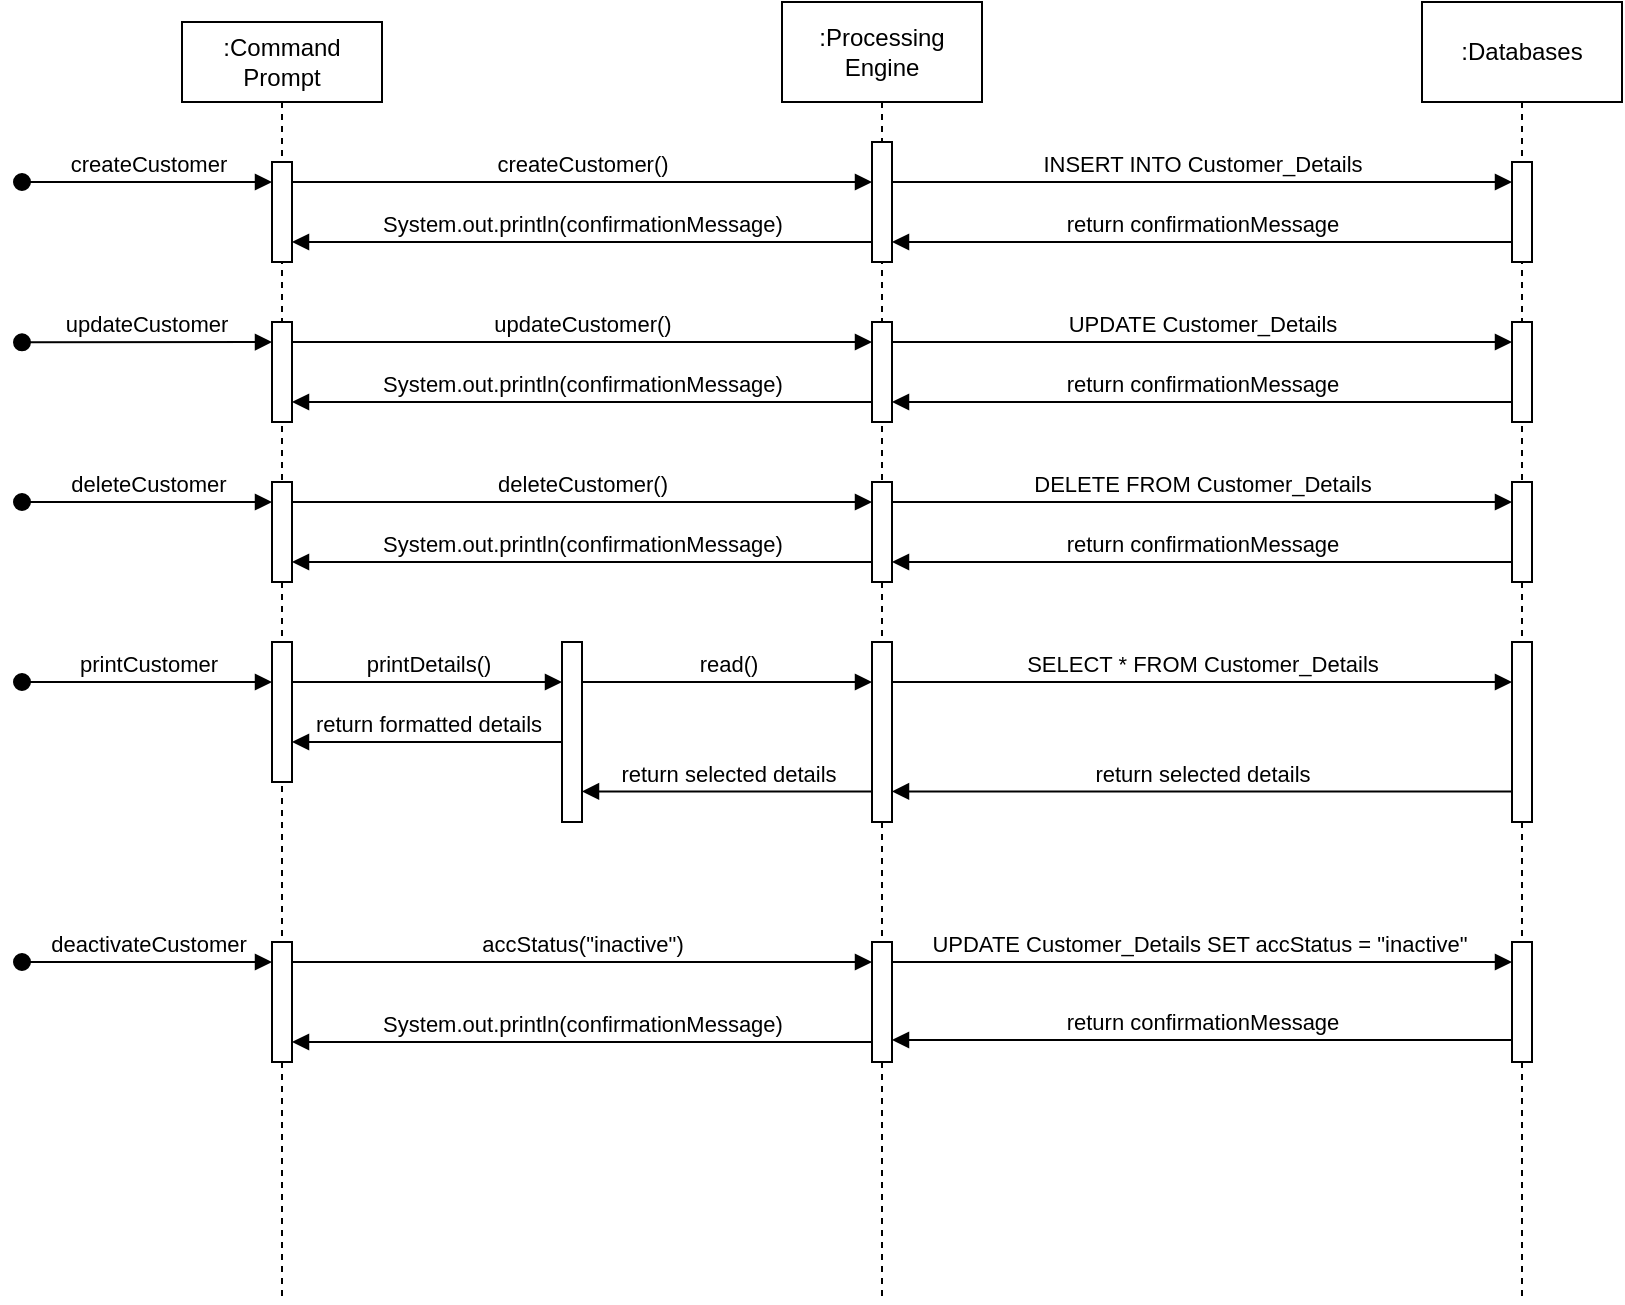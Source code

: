 <mxfile version="22.0.2" type="device" pages="7">
  <diagram name="Customer" id="2YBvvXClWsGukQMizWep">
    <mxGraphModel dx="1843" dy="639" grid="1" gridSize="10" guides="1" tooltips="1" connect="1" arrows="1" fold="1" page="1" pageScale="1" pageWidth="850" pageHeight="1100" math="0" shadow="0">
      <root>
        <mxCell id="0" />
        <mxCell id="1" parent="0" />
        <mxCell id="aM9ryv3xv72pqoxQDRHE-1" value=":Command Prompt" style="shape=umlLifeline;perimeter=lifelinePerimeter;whiteSpace=wrap;html=1;container=0;dropTarget=0;collapsible=0;recursiveResize=0;outlineConnect=0;portConstraint=eastwest;newEdgeStyle={&quot;edgeStyle&quot;:&quot;elbowEdgeStyle&quot;,&quot;elbow&quot;:&quot;vertical&quot;,&quot;curved&quot;:0,&quot;rounded&quot;:0};" parent="1" vertex="1">
          <mxGeometry x="40" y="40" width="100" height="640" as="geometry" />
        </mxCell>
        <mxCell id="aM9ryv3xv72pqoxQDRHE-2" value="" style="html=1;points=[];perimeter=orthogonalPerimeter;outlineConnect=0;targetShapes=umlLifeline;portConstraint=eastwest;newEdgeStyle={&quot;edgeStyle&quot;:&quot;elbowEdgeStyle&quot;,&quot;elbow&quot;:&quot;vertical&quot;,&quot;curved&quot;:0,&quot;rounded&quot;:0};" parent="aM9ryv3xv72pqoxQDRHE-1" vertex="1">
          <mxGeometry x="45" y="70" width="10" height="50" as="geometry" />
        </mxCell>
        <mxCell id="aM9ryv3xv72pqoxQDRHE-3" value="createCustomer" style="html=1;verticalAlign=bottom;startArrow=oval;endArrow=block;startSize=8;edgeStyle=elbowEdgeStyle;elbow=vertical;curved=0;rounded=0;" parent="aM9ryv3xv72pqoxQDRHE-1" edge="1">
          <mxGeometry relative="1" as="geometry">
            <mxPoint x="-80" y="80" as="sourcePoint" />
            <mxPoint x="45" y="80" as="targetPoint" />
          </mxGeometry>
        </mxCell>
        <mxCell id="KU0yo9gnRSijptpgrk4F-4" value="" style="html=1;points=[];perimeter=orthogonalPerimeter;outlineConnect=0;targetShapes=umlLifeline;portConstraint=eastwest;newEdgeStyle={&quot;edgeStyle&quot;:&quot;elbowEdgeStyle&quot;,&quot;elbow&quot;:&quot;vertical&quot;,&quot;curved&quot;:0,&quot;rounded&quot;:0};" parent="aM9ryv3xv72pqoxQDRHE-1" vertex="1">
          <mxGeometry x="45" y="150" width="10" height="50" as="geometry" />
        </mxCell>
        <mxCell id="PdBuusFO8pw0HU-pArnK-4" value="" style="html=1;points=[];perimeter=orthogonalPerimeter;outlineConnect=0;targetShapes=umlLifeline;portConstraint=eastwest;newEdgeStyle={&quot;edgeStyle&quot;:&quot;elbowEdgeStyle&quot;,&quot;elbow&quot;:&quot;vertical&quot;,&quot;curved&quot;:0,&quot;rounded&quot;:0};" parent="aM9ryv3xv72pqoxQDRHE-1" vertex="1">
          <mxGeometry x="45" y="230" width="10" height="50" as="geometry" />
        </mxCell>
        <mxCell id="PdBuusFO8pw0HU-pArnK-14" value="" style="html=1;points=[];perimeter=orthogonalPerimeter;outlineConnect=0;targetShapes=umlLifeline;portConstraint=eastwest;newEdgeStyle={&quot;edgeStyle&quot;:&quot;elbowEdgeStyle&quot;,&quot;elbow&quot;:&quot;vertical&quot;,&quot;curved&quot;:0,&quot;rounded&quot;:0};" parent="aM9ryv3xv72pqoxQDRHE-1" vertex="1">
          <mxGeometry x="45" y="310" width="10" height="70" as="geometry" />
        </mxCell>
        <mxCell id="RDPjR55cAV6tWNQ4kYlU-20" value="" style="html=1;points=[];perimeter=orthogonalPerimeter;outlineConnect=0;targetShapes=umlLifeline;portConstraint=eastwest;newEdgeStyle={&quot;edgeStyle&quot;:&quot;elbowEdgeStyle&quot;,&quot;elbow&quot;:&quot;vertical&quot;,&quot;curved&quot;:0,&quot;rounded&quot;:0};" parent="aM9ryv3xv72pqoxQDRHE-1" vertex="1">
          <mxGeometry x="45" y="460" width="10" height="60" as="geometry" />
        </mxCell>
        <mxCell id="aM9ryv3xv72pqoxQDRHE-5" value=":Processing Engine" style="shape=umlLifeline;perimeter=lifelinePerimeter;whiteSpace=wrap;html=1;container=0;dropTarget=0;collapsible=0;recursiveResize=0;outlineConnect=0;portConstraint=eastwest;newEdgeStyle={&quot;edgeStyle&quot;:&quot;elbowEdgeStyle&quot;,&quot;elbow&quot;:&quot;vertical&quot;,&quot;curved&quot;:0,&quot;rounded&quot;:0};size=50;" parent="1" vertex="1">
          <mxGeometry x="340" y="30" width="100" height="650" as="geometry" />
        </mxCell>
        <mxCell id="aM9ryv3xv72pqoxQDRHE-6" value="" style="html=1;points=[];perimeter=orthogonalPerimeter;outlineConnect=0;targetShapes=umlLifeline;portConstraint=eastwest;newEdgeStyle={&quot;edgeStyle&quot;:&quot;elbowEdgeStyle&quot;,&quot;elbow&quot;:&quot;vertical&quot;,&quot;curved&quot;:0,&quot;rounded&quot;:0};" parent="aM9ryv3xv72pqoxQDRHE-5" vertex="1">
          <mxGeometry x="45" y="70" width="10" height="60" as="geometry" />
        </mxCell>
        <mxCell id="KU0yo9gnRSijptpgrk4F-5" value="" style="html=1;points=[];perimeter=orthogonalPerimeter;outlineConnect=0;targetShapes=umlLifeline;portConstraint=eastwest;newEdgeStyle={&quot;edgeStyle&quot;:&quot;elbowEdgeStyle&quot;,&quot;elbow&quot;:&quot;vertical&quot;,&quot;curved&quot;:0,&quot;rounded&quot;:0};" parent="aM9ryv3xv72pqoxQDRHE-5" vertex="1">
          <mxGeometry x="45" y="160" width="10" height="50" as="geometry" />
        </mxCell>
        <mxCell id="PdBuusFO8pw0HU-pArnK-10" value="" style="html=1;points=[];perimeter=orthogonalPerimeter;outlineConnect=0;targetShapes=umlLifeline;portConstraint=eastwest;newEdgeStyle={&quot;edgeStyle&quot;:&quot;elbowEdgeStyle&quot;,&quot;elbow&quot;:&quot;vertical&quot;,&quot;curved&quot;:0,&quot;rounded&quot;:0};" parent="aM9ryv3xv72pqoxQDRHE-5" vertex="1">
          <mxGeometry x="45" y="240" width="10" height="50" as="geometry" />
        </mxCell>
        <mxCell id="PdBuusFO8pw0HU-pArnK-15" value="" style="html=1;points=[];perimeter=orthogonalPerimeter;outlineConnect=0;targetShapes=umlLifeline;portConstraint=eastwest;newEdgeStyle={&quot;edgeStyle&quot;:&quot;elbowEdgeStyle&quot;,&quot;elbow&quot;:&quot;vertical&quot;,&quot;curved&quot;:0,&quot;rounded&quot;:0};" parent="aM9ryv3xv72pqoxQDRHE-5" vertex="1">
          <mxGeometry x="45" y="320" width="10" height="90" as="geometry" />
        </mxCell>
        <mxCell id="RDPjR55cAV6tWNQ4kYlU-25" value="" style="html=1;points=[];perimeter=orthogonalPerimeter;outlineConnect=0;targetShapes=umlLifeline;portConstraint=eastwest;newEdgeStyle={&quot;edgeStyle&quot;:&quot;elbowEdgeStyle&quot;,&quot;elbow&quot;:&quot;vertical&quot;,&quot;curved&quot;:0,&quot;rounded&quot;:0};" parent="aM9ryv3xv72pqoxQDRHE-5" vertex="1">
          <mxGeometry x="45" y="470" width="10" height="60" as="geometry" />
        </mxCell>
        <mxCell id="aM9ryv3xv72pqoxQDRHE-7" value="createCustomer()" style="html=1;verticalAlign=bottom;endArrow=block;edgeStyle=elbowEdgeStyle;elbow=vertical;curved=0;rounded=0;" parent="1" source="aM9ryv3xv72pqoxQDRHE-2" target="aM9ryv3xv72pqoxQDRHE-6" edge="1">
          <mxGeometry relative="1" as="geometry">
            <mxPoint x="195" y="130" as="sourcePoint" />
            <Array as="points">
              <mxPoint x="180" y="120" />
            </Array>
          </mxGeometry>
        </mxCell>
        <mxCell id="IPqCdMgEFNz93ycDSwIC-2" value=":Databases" style="shape=umlLifeline;perimeter=lifelinePerimeter;whiteSpace=wrap;html=1;container=0;dropTarget=0;collapsible=0;recursiveResize=0;outlineConnect=0;portConstraint=eastwest;newEdgeStyle={&quot;edgeStyle&quot;:&quot;elbowEdgeStyle&quot;,&quot;elbow&quot;:&quot;vertical&quot;,&quot;curved&quot;:0,&quot;rounded&quot;:0};size=50;" parent="1" vertex="1">
          <mxGeometry x="660" y="30" width="100" height="650" as="geometry" />
        </mxCell>
        <mxCell id="IPqCdMgEFNz93ycDSwIC-3" value="" style="html=1;points=[];perimeter=orthogonalPerimeter;outlineConnect=0;targetShapes=umlLifeline;portConstraint=eastwest;newEdgeStyle={&quot;edgeStyle&quot;:&quot;elbowEdgeStyle&quot;,&quot;elbow&quot;:&quot;vertical&quot;,&quot;curved&quot;:0,&quot;rounded&quot;:0};" parent="IPqCdMgEFNz93ycDSwIC-2" vertex="1">
          <mxGeometry x="45" y="80" width="10" height="50" as="geometry" />
        </mxCell>
        <mxCell id="KU0yo9gnRSijptpgrk4F-6" value="" style="html=1;points=[];perimeter=orthogonalPerimeter;outlineConnect=0;targetShapes=umlLifeline;portConstraint=eastwest;newEdgeStyle={&quot;edgeStyle&quot;:&quot;elbowEdgeStyle&quot;,&quot;elbow&quot;:&quot;vertical&quot;,&quot;curved&quot;:0,&quot;rounded&quot;:0};" parent="IPqCdMgEFNz93ycDSwIC-2" vertex="1">
          <mxGeometry x="45" y="160" width="10" height="50" as="geometry" />
        </mxCell>
        <mxCell id="PdBuusFO8pw0HU-pArnK-12" value="" style="html=1;points=[];perimeter=orthogonalPerimeter;outlineConnect=0;targetShapes=umlLifeline;portConstraint=eastwest;newEdgeStyle={&quot;edgeStyle&quot;:&quot;elbowEdgeStyle&quot;,&quot;elbow&quot;:&quot;vertical&quot;,&quot;curved&quot;:0,&quot;rounded&quot;:0};" parent="IPqCdMgEFNz93ycDSwIC-2" vertex="1">
          <mxGeometry x="45" y="240" width="10" height="50" as="geometry" />
        </mxCell>
        <mxCell id="PdBuusFO8pw0HU-pArnK-16" value="" style="html=1;points=[];perimeter=orthogonalPerimeter;outlineConnect=0;targetShapes=umlLifeline;portConstraint=eastwest;newEdgeStyle={&quot;edgeStyle&quot;:&quot;elbowEdgeStyle&quot;,&quot;elbow&quot;:&quot;vertical&quot;,&quot;curved&quot;:0,&quot;rounded&quot;:0};" parent="IPqCdMgEFNz93ycDSwIC-2" vertex="1">
          <mxGeometry x="45" y="320" width="10" height="90" as="geometry" />
        </mxCell>
        <mxCell id="nguXQzsY1t2KLYbBiipa-8" value="" style="html=1;points=[];perimeter=orthogonalPerimeter;outlineConnect=0;targetShapes=umlLifeline;portConstraint=eastwest;newEdgeStyle={&quot;edgeStyle&quot;:&quot;elbowEdgeStyle&quot;,&quot;elbow&quot;:&quot;vertical&quot;,&quot;curved&quot;:0,&quot;rounded&quot;:0};" vertex="1" parent="IPqCdMgEFNz93ycDSwIC-2">
          <mxGeometry x="45" y="470" width="10" height="60" as="geometry" />
        </mxCell>
        <mxCell id="KU0yo9gnRSijptpgrk4F-1" value="INSERT INTO Customer_Details" style="html=1;verticalAlign=bottom;endArrow=block;edgeStyle=elbowEdgeStyle;elbow=vertical;curved=0;rounded=0;" parent="1" source="aM9ryv3xv72pqoxQDRHE-6" target="IPqCdMgEFNz93ycDSwIC-3" edge="1">
          <mxGeometry relative="1" as="geometry">
            <mxPoint x="400" y="120" as="sourcePoint" />
            <Array as="points">
              <mxPoint x="460" y="120" />
            </Array>
            <mxPoint x="440" y="120" as="targetPoint" />
          </mxGeometry>
        </mxCell>
        <mxCell id="PdBuusFO8pw0HU-pArnK-1" value="updateCustomer" style="html=1;verticalAlign=bottom;startArrow=oval;endArrow=block;startSize=8;edgeStyle=elbowEdgeStyle;elbow=vertical;curved=0;rounded=0;" parent="1" edge="1">
          <mxGeometry relative="1" as="geometry">
            <mxPoint x="-40" y="200.17" as="sourcePoint" />
            <mxPoint x="85" y="200.17" as="targetPoint" />
          </mxGeometry>
        </mxCell>
        <mxCell id="PdBuusFO8pw0HU-pArnK-2" value="updateCustomer()" style="html=1;verticalAlign=bottom;endArrow=block;edgeStyle=elbowEdgeStyle;elbow=vertical;curved=0;rounded=0;" parent="1" source="KU0yo9gnRSijptpgrk4F-4" target="KU0yo9gnRSijptpgrk4F-5" edge="1">
          <mxGeometry relative="1" as="geometry">
            <mxPoint x="100" y="200" as="sourcePoint" />
            <Array as="points">
              <mxPoint x="185" y="200" />
            </Array>
            <mxPoint x="260" y="200" as="targetPoint" />
          </mxGeometry>
        </mxCell>
        <mxCell id="PdBuusFO8pw0HU-pArnK-3" value="UPDATE Customer_Details" style="html=1;verticalAlign=bottom;endArrow=block;edgeStyle=elbowEdgeStyle;elbow=vertical;curved=0;rounded=0;" parent="1" source="KU0yo9gnRSijptpgrk4F-5" target="KU0yo9gnRSijptpgrk4F-6" edge="1">
          <mxGeometry relative="1" as="geometry">
            <mxPoint x="440" y="200" as="sourcePoint" />
            <Array as="points">
              <mxPoint x="460" y="200" />
            </Array>
            <mxPoint x="480" y="200" as="targetPoint" />
          </mxGeometry>
        </mxCell>
        <mxCell id="PdBuusFO8pw0HU-pArnK-5" value="deleteCustomer" style="html=1;verticalAlign=bottom;startArrow=oval;endArrow=block;startSize=8;edgeStyle=elbowEdgeStyle;elbow=vertical;curved=0;rounded=0;" parent="1" edge="1">
          <mxGeometry relative="1" as="geometry">
            <mxPoint x="-40" y="280" as="sourcePoint" />
            <mxPoint x="85" y="280" as="targetPoint" />
          </mxGeometry>
        </mxCell>
        <mxCell id="PdBuusFO8pw0HU-pArnK-6" value="deleteCustomer()" style="html=1;verticalAlign=bottom;endArrow=block;edgeStyle=elbowEdgeStyle;elbow=vertical;curved=0;rounded=0;" parent="1" source="PdBuusFO8pw0HU-pArnK-4" target="PdBuusFO8pw0HU-pArnK-10" edge="1">
          <mxGeometry relative="1" as="geometry">
            <mxPoint x="100" y="280" as="sourcePoint" />
            <Array as="points">
              <mxPoint x="190" y="280" />
            </Array>
            <mxPoint x="260" y="280" as="targetPoint" />
          </mxGeometry>
        </mxCell>
        <mxCell id="PdBuusFO8pw0HU-pArnK-11" value="DELETE FROM Customer_Details" style="html=1;verticalAlign=bottom;endArrow=block;edgeStyle=elbowEdgeStyle;elbow=vertical;curved=0;rounded=0;" parent="1" source="PdBuusFO8pw0HU-pArnK-10" target="PdBuusFO8pw0HU-pArnK-12" edge="1">
          <mxGeometry relative="1" as="geometry">
            <mxPoint x="400" y="280" as="sourcePoint" />
            <Array as="points">
              <mxPoint x="420" y="280" />
            </Array>
            <mxPoint x="480" y="280" as="targetPoint" />
          </mxGeometry>
        </mxCell>
        <mxCell id="PdBuusFO8pw0HU-pArnK-17" value="printCustomer" style="html=1;verticalAlign=bottom;startArrow=oval;endArrow=block;startSize=8;edgeStyle=elbowEdgeStyle;elbow=vertical;curved=0;rounded=0;" parent="1" edge="1">
          <mxGeometry relative="1" as="geometry">
            <mxPoint x="-40" y="370" as="sourcePoint" />
            <mxPoint x="85" y="370" as="targetPoint" />
          </mxGeometry>
        </mxCell>
        <mxCell id="PdBuusFO8pw0HU-pArnK-19" value="SELECT * FROM Customer_Details" style="html=1;verticalAlign=bottom;endArrow=block;edgeStyle=elbowEdgeStyle;elbow=vertical;curved=0;rounded=0;" parent="1" source="PdBuusFO8pw0HU-pArnK-15" target="PdBuusFO8pw0HU-pArnK-16" edge="1">
          <mxGeometry relative="1" as="geometry">
            <mxPoint x="400" y="370" as="sourcePoint" />
            <Array as="points">
              <mxPoint x="510" y="370" />
            </Array>
            <mxPoint x="610" y="370" as="targetPoint" />
          </mxGeometry>
        </mxCell>
        <mxCell id="RDPjR55cAV6tWNQ4kYlU-8" value="" style="html=1;points=[];perimeter=orthogonalPerimeter;outlineConnect=0;targetShapes=umlLifeline;portConstraint=eastwest;newEdgeStyle={&quot;edgeStyle&quot;:&quot;elbowEdgeStyle&quot;,&quot;elbow&quot;:&quot;vertical&quot;,&quot;curved&quot;:0,&quot;rounded&quot;:0};" parent="1" vertex="1">
          <mxGeometry x="230" y="350" width="10" height="90" as="geometry" />
        </mxCell>
        <mxCell id="RDPjR55cAV6tWNQ4kYlU-13" value="printDetails()" style="html=1;verticalAlign=bottom;endArrow=block;edgeStyle=elbowEdgeStyle;elbow=vertical;curved=0;rounded=0;" parent="1" source="PdBuusFO8pw0HU-pArnK-14" target="RDPjR55cAV6tWNQ4kYlU-8" edge="1">
          <mxGeometry relative="1" as="geometry">
            <mxPoint x="100" y="370" as="sourcePoint" />
            <Array as="points">
              <mxPoint x="150" y="370" />
            </Array>
            <mxPoint x="180" y="370" as="targetPoint" />
          </mxGeometry>
        </mxCell>
        <mxCell id="RDPjR55cAV6tWNQ4kYlU-14" value="read()" style="html=1;verticalAlign=bottom;endArrow=block;edgeStyle=elbowEdgeStyle;elbow=vertical;curved=0;rounded=0;" parent="1" source="RDPjR55cAV6tWNQ4kYlU-8" target="PdBuusFO8pw0HU-pArnK-15" edge="1">
          <mxGeometry relative="1" as="geometry">
            <mxPoint x="250" y="370" as="sourcePoint" />
            <Array as="points">
              <mxPoint x="290" y="370" />
            </Array>
            <mxPoint x="260" y="370" as="targetPoint" />
          </mxGeometry>
        </mxCell>
        <mxCell id="RDPjR55cAV6tWNQ4kYlU-16" value="return selected details" style="html=1;verticalAlign=bottom;endArrow=block;edgeStyle=elbowEdgeStyle;elbow=vertical;curved=0;rounded=0;" parent="1" edge="1">
          <mxGeometry relative="1" as="geometry">
            <mxPoint x="705" y="424.71" as="sourcePoint" />
            <Array as="points">
              <mxPoint x="520.19" y="424.71" />
            </Array>
            <mxPoint x="395" y="424.71" as="targetPoint" />
          </mxGeometry>
        </mxCell>
        <mxCell id="RDPjR55cAV6tWNQ4kYlU-18" value="return selected details" style="html=1;verticalAlign=bottom;endArrow=block;edgeStyle=elbowEdgeStyle;elbow=vertical;curved=0;rounded=0;" parent="1" edge="1">
          <mxGeometry relative="1" as="geometry">
            <mxPoint x="385" y="424.71" as="sourcePoint" />
            <Array as="points">
              <mxPoint x="305.19" y="424.71" />
            </Array>
            <mxPoint x="240" y="424.71" as="targetPoint" />
          </mxGeometry>
        </mxCell>
        <mxCell id="RDPjR55cAV6tWNQ4kYlU-19" value="return formatted details" style="html=1;verticalAlign=bottom;endArrow=block;edgeStyle=elbowEdgeStyle;elbow=vertical;curved=0;rounded=0;" parent="1" target="PdBuusFO8pw0HU-pArnK-14" edge="1">
          <mxGeometry relative="1" as="geometry">
            <mxPoint x="230" y="400" as="sourcePoint" />
            <Array as="points">
              <mxPoint x="150.19" y="400" />
            </Array>
            <mxPoint x="100" y="400" as="targetPoint" />
          </mxGeometry>
        </mxCell>
        <mxCell id="RDPjR55cAV6tWNQ4kYlU-22" value="deactivateCustomer" style="html=1;verticalAlign=bottom;startArrow=oval;endArrow=block;startSize=8;edgeStyle=elbowEdgeStyle;elbow=vertical;curved=0;rounded=0;" parent="1" edge="1">
          <mxGeometry relative="1" as="geometry">
            <mxPoint x="-40" y="510" as="sourcePoint" />
            <mxPoint x="85" y="510" as="targetPoint" />
          </mxGeometry>
        </mxCell>
        <mxCell id="RDPjR55cAV6tWNQ4kYlU-23" value="accStatus(&quot;inactive&quot;)" style="html=1;verticalAlign=bottom;endArrow=block;edgeStyle=elbowEdgeStyle;elbow=vertical;curved=0;rounded=0;" parent="1" target="RDPjR55cAV6tWNQ4kYlU-25" edge="1" source="RDPjR55cAV6tWNQ4kYlU-20">
          <mxGeometry relative="1" as="geometry">
            <mxPoint x="100" y="530" as="sourcePoint" />
            <Array as="points">
              <mxPoint x="150" y="510" />
            </Array>
            <mxPoint x="360" y="511" as="targetPoint" />
          </mxGeometry>
        </mxCell>
        <mxCell id="nguXQzsY1t2KLYbBiipa-1" value="return confirmationMessage" style="html=1;verticalAlign=bottom;endArrow=block;edgeStyle=elbowEdgeStyle;elbow=vertical;curved=0;rounded=0;" edge="1" parent="1" source="IPqCdMgEFNz93ycDSwIC-3" target="aM9ryv3xv72pqoxQDRHE-6">
          <mxGeometry relative="1" as="geometry">
            <mxPoint x="700" y="150" as="sourcePoint" />
            <Array as="points">
              <mxPoint x="515.19" y="150" />
            </Array>
            <mxPoint x="400" y="150" as="targetPoint" />
          </mxGeometry>
        </mxCell>
        <mxCell id="nguXQzsY1t2KLYbBiipa-3" value="return confirmationMessage" style="html=1;verticalAlign=bottom;endArrow=block;edgeStyle=elbowEdgeStyle;elbow=vertical;curved=0;rounded=0;" edge="1" parent="1" source="PdBuusFO8pw0HU-pArnK-12" target="PdBuusFO8pw0HU-pArnK-10">
          <mxGeometry relative="1" as="geometry">
            <mxPoint x="705" y="310" as="sourcePoint" />
            <Array as="points">
              <mxPoint x="515.19" y="310" />
            </Array>
            <mxPoint x="400" y="310" as="targetPoint" />
          </mxGeometry>
        </mxCell>
        <mxCell id="nguXQzsY1t2KLYbBiipa-4" value="System.out.println(confirmationMessage)" style="html=1;verticalAlign=bottom;endArrow=block;edgeStyle=elbowEdgeStyle;elbow=vertical;curved=0;rounded=0;" edge="1" parent="1" source="aM9ryv3xv72pqoxQDRHE-6" target="aM9ryv3xv72pqoxQDRHE-2">
          <mxGeometry relative="1" as="geometry">
            <mxPoint x="365" y="150" as="sourcePoint" />
            <Array as="points">
              <mxPoint x="175.19" y="150" />
            </Array>
            <mxPoint x="110" y="150" as="targetPoint" />
          </mxGeometry>
        </mxCell>
        <mxCell id="nguXQzsY1t2KLYbBiipa-5" value="System.out.println(confirmationMessage)" style="html=1;verticalAlign=bottom;endArrow=block;edgeStyle=elbowEdgeStyle;elbow=vertical;curved=0;rounded=0;" edge="1" parent="1" source="KU0yo9gnRSijptpgrk4F-5" target="KU0yo9gnRSijptpgrk4F-4">
          <mxGeometry relative="1" as="geometry">
            <mxPoint x="370" y="230" as="sourcePoint" />
            <Array as="points">
              <mxPoint x="170.19" y="230" />
            </Array>
            <mxPoint x="110" y="230" as="targetPoint" />
          </mxGeometry>
        </mxCell>
        <mxCell id="nguXQzsY1t2KLYbBiipa-7" value="System.out.println(confirmationMessage)" style="html=1;verticalAlign=bottom;endArrow=block;edgeStyle=elbowEdgeStyle;elbow=vertical;curved=0;rounded=0;" edge="1" parent="1" source="PdBuusFO8pw0HU-pArnK-10" target="PdBuusFO8pw0HU-pArnK-4">
          <mxGeometry relative="1" as="geometry">
            <mxPoint x="340" y="310" as="sourcePoint" />
            <Array as="points">
              <mxPoint x="130.19" y="310" />
            </Array>
            <mxPoint x="120" y="310" as="targetPoint" />
          </mxGeometry>
        </mxCell>
        <mxCell id="nguXQzsY1t2KLYbBiipa-9" value="UPDATE Customer_Details SET accStatus = &quot;inactive&quot;&amp;nbsp;" style="html=1;verticalAlign=bottom;endArrow=block;edgeStyle=elbowEdgeStyle;elbow=vertical;curved=0;rounded=0;" edge="1" parent="1" source="RDPjR55cAV6tWNQ4kYlU-25" target="nguXQzsY1t2KLYbBiipa-8">
          <mxGeometry relative="1" as="geometry">
            <mxPoint x="400" y="510" as="sourcePoint" />
            <Array as="points">
              <mxPoint x="465" y="510" />
            </Array>
            <mxPoint x="700" y="510" as="targetPoint" />
          </mxGeometry>
        </mxCell>
        <mxCell id="nguXQzsY1t2KLYbBiipa-10" value="return confirmationMessage" style="html=1;verticalAlign=bottom;endArrow=block;edgeStyle=elbowEdgeStyle;elbow=vertical;curved=0;rounded=0;" edge="1" parent="1">
          <mxGeometry relative="1" as="geometry">
            <mxPoint x="705" y="230" as="sourcePoint" />
            <Array as="points">
              <mxPoint x="500.19" y="230" />
            </Array>
            <mxPoint x="395" y="230" as="targetPoint" />
          </mxGeometry>
        </mxCell>
        <mxCell id="nguXQzsY1t2KLYbBiipa-11" value="return confirmationMessage" style="html=1;verticalAlign=bottom;endArrow=block;edgeStyle=elbowEdgeStyle;elbow=vertical;curved=0;rounded=0;" edge="1" parent="1" source="nguXQzsY1t2KLYbBiipa-8" target="RDPjR55cAV6tWNQ4kYlU-25">
          <mxGeometry relative="1" as="geometry">
            <mxPoint x="700" y="549" as="sourcePoint" />
            <Array as="points">
              <mxPoint x="510.19" y="549" />
            </Array>
            <mxPoint x="410" y="549" as="targetPoint" />
          </mxGeometry>
        </mxCell>
        <mxCell id="nguXQzsY1t2KLYbBiipa-13" value="System.out.println(confirmationMessage)" style="html=1;verticalAlign=bottom;endArrow=block;edgeStyle=elbowEdgeStyle;elbow=vertical;curved=0;rounded=0;" edge="1" parent="1" source="RDPjR55cAV6tWNQ4kYlU-25" target="RDPjR55cAV6tWNQ4kYlU-20">
          <mxGeometry relative="1" as="geometry">
            <mxPoint x="380" y="550" as="sourcePoint" />
            <Array as="points">
              <mxPoint x="135.19" y="550" />
            </Array>
            <mxPoint x="100" y="550" as="targetPoint" />
          </mxGeometry>
        </mxCell>
      </root>
    </mxGraphModel>
  </diagram>
  <diagram id="1Y5aZIpWranl1bXVS_7I" name="Order">
    <mxGraphModel dx="1034" dy="424" grid="1" gridSize="10" guides="1" tooltips="1" connect="1" arrows="1" fold="1" page="1" pageScale="1" pageWidth="850" pageHeight="1100" math="0" shadow="0">
      <root>
        <mxCell id="0" />
        <mxCell id="1" parent="0" />
      </root>
    </mxGraphModel>
  </diagram>
  <diagram id="g4TUKM7mvUi-SvhtHjP_" name="Publication">
    <mxGraphModel dx="1034" dy="424" grid="1" gridSize="10" guides="1" tooltips="1" connect="1" arrows="1" fold="1" page="1" pageScale="1" pageWidth="850" pageHeight="1100" math="0" shadow="0">
      <root>
        <mxCell id="0" />
        <mxCell id="1" parent="0" />
      </root>
    </mxGraphModel>
  </diagram>
  <diagram id="necV_XzSGBabLlB_TOp2" name="Driver">
    <mxGraphModel dx="1034" dy="424" grid="1" gridSize="10" guides="1" tooltips="1" connect="1" arrows="1" fold="1" page="1" pageScale="1" pageWidth="850" pageHeight="1100" math="0" shadow="0">
      <root>
        <mxCell id="0" />
        <mxCell id="1" parent="0" />
      </root>
    </mxGraphModel>
  </diagram>
  <diagram id="zorAiLM7xFESf3B8KtQP" name="Docket">
    <mxGraphModel dx="1034" dy="424" grid="1" gridSize="10" guides="1" tooltips="1" connect="1" arrows="1" fold="1" page="1" pageScale="1" pageWidth="850" pageHeight="1100" math="0" shadow="0">
      <root>
        <mxCell id="0" />
        <mxCell id="1" parent="0" />
      </root>
    </mxGraphModel>
  </diagram>
  <diagram id="SE1e5VW0KfeHk71v68kN" name="Admin">
    <mxGraphModel dx="794" dy="511" grid="1" gridSize="10" guides="1" tooltips="1" connect="1" arrows="1" fold="1" page="1" pageScale="1" pageWidth="850" pageHeight="1100" math="0" shadow="0">
      <root>
        <mxCell id="0" />
        <mxCell id="1" parent="0" />
      </root>
    </mxGraphModel>
  </diagram>
  <diagram id="1K-s-KEad3If-C4_vT6E" name="Invoice">
    <mxGraphModel dx="1034" dy="424" grid="1" gridSize="10" guides="1" tooltips="1" connect="1" arrows="1" fold="1" page="1" pageScale="1" pageWidth="850" pageHeight="1100" math="0" shadow="0">
      <root>
        <mxCell id="0" />
        <mxCell id="1" parent="0" />
      </root>
    </mxGraphModel>
  </diagram>
</mxfile>
